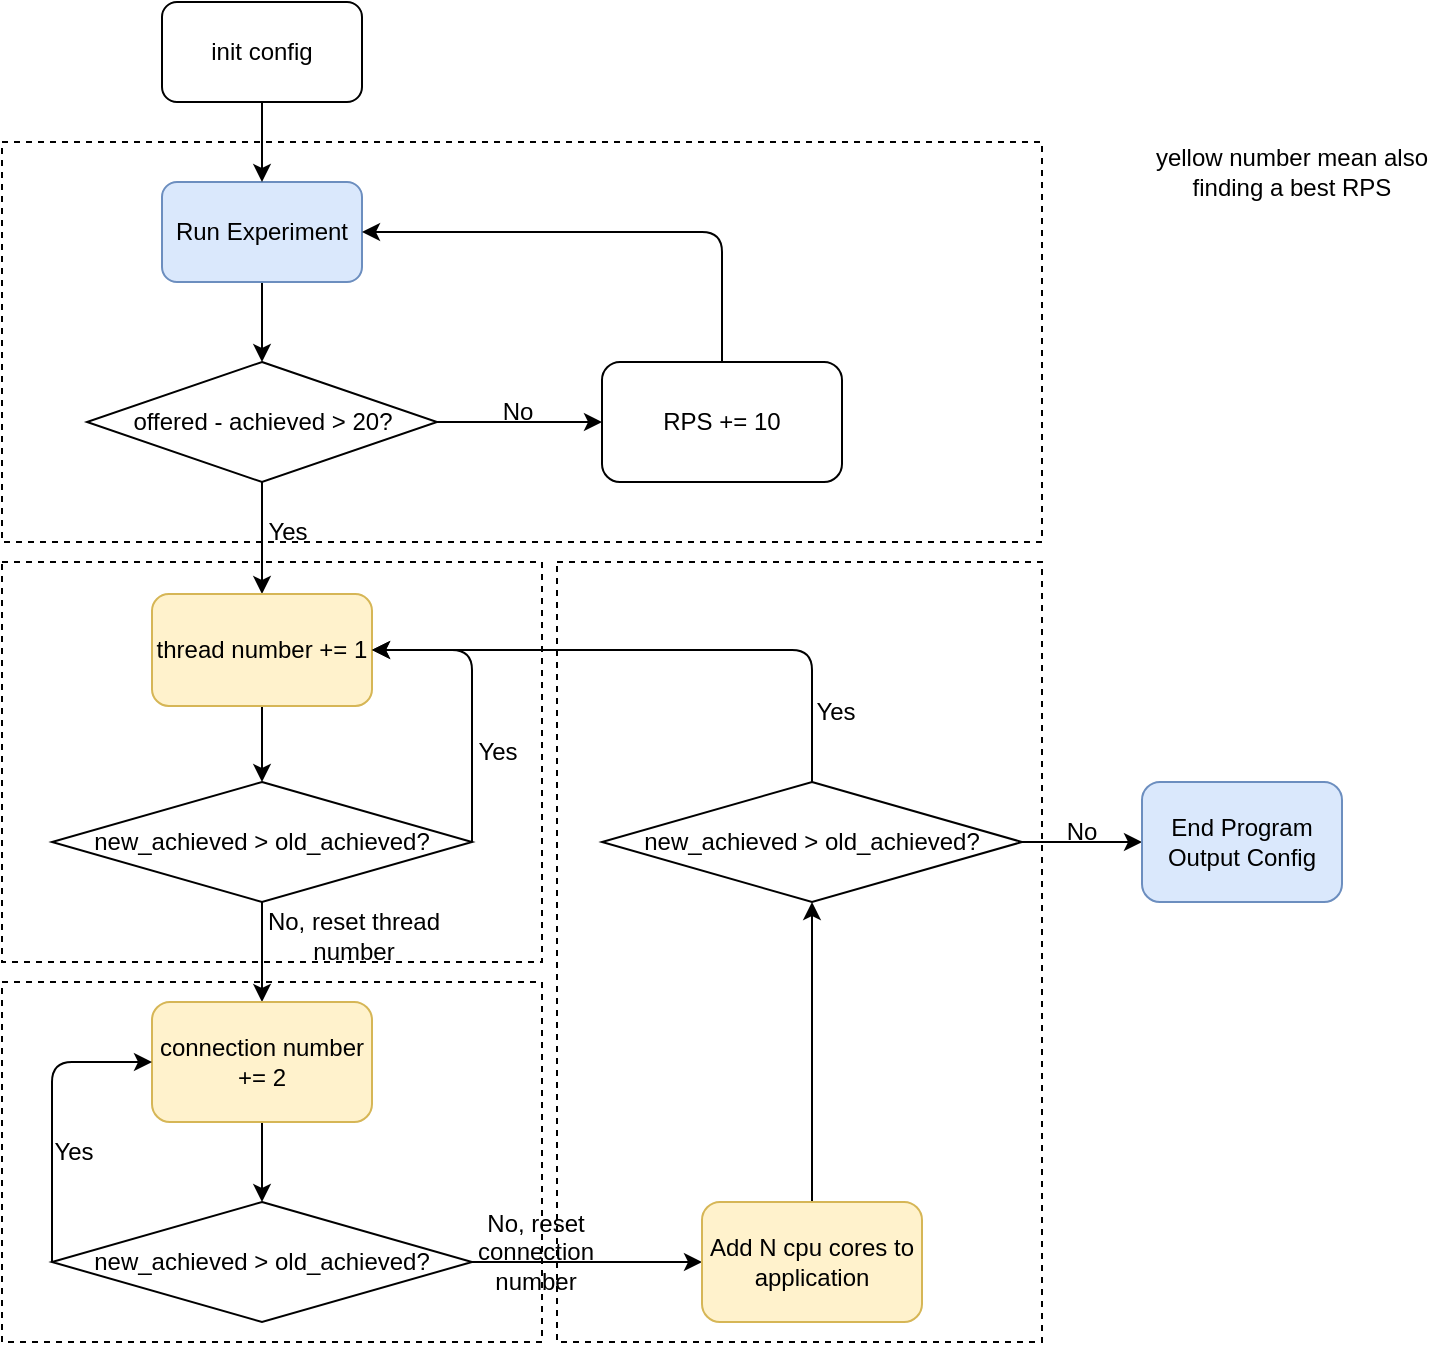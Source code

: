 <mxfile>
    <diagram id="N4gB3fZNtq2huqqPlKHA" name="Page-1">
        <mxGraphModel dx="1149" dy="604" grid="1" gridSize="10" guides="1" tooltips="1" connect="1" arrows="1" fold="1" page="1" pageScale="1" pageWidth="827" pageHeight="1169" math="0" shadow="0">
            <root>
                <mxCell id="0"/>
                <mxCell id="1" parent="0"/>
                <mxCell id="41" value="" style="rounded=0;whiteSpace=wrap;html=1;dashed=1;fillColor=none;" vertex="1" parent="1">
                    <mxGeometry x="347.5" y="450" width="242.5" height="390" as="geometry"/>
                </mxCell>
                <mxCell id="34" value="" style="rounded=0;whiteSpace=wrap;html=1;dashed=1;fillColor=none;" vertex="1" parent="1">
                    <mxGeometry x="70" y="660" width="270" height="180" as="geometry"/>
                </mxCell>
                <mxCell id="27" value="" style="rounded=0;whiteSpace=wrap;html=1;dashed=1;fillColor=none;" vertex="1" parent="1">
                    <mxGeometry x="70" y="450" width="270" height="200" as="geometry"/>
                </mxCell>
                <mxCell id="18" value="" style="rounded=0;whiteSpace=wrap;html=1;strokeColor=default;dashed=1;fillColor=none;" vertex="1" parent="1">
                    <mxGeometry x="70" y="240" width="520" height="200" as="geometry"/>
                </mxCell>
                <mxCell id="6" value="" style="edgeStyle=none;html=1;" edge="1" parent="1" source="2" target="5">
                    <mxGeometry relative="1" as="geometry"/>
                </mxCell>
                <mxCell id="2" value="Run Experiment" style="rounded=1;whiteSpace=wrap;html=1;fillColor=#dae8fc;strokeColor=#6c8ebf;" vertex="1" parent="1">
                    <mxGeometry x="150" y="260" width="100" height="50" as="geometry"/>
                </mxCell>
                <mxCell id="9" value="" style="edgeStyle=none;html=1;" edge="1" parent="1" source="5" target="8">
                    <mxGeometry relative="1" as="geometry"/>
                </mxCell>
                <mxCell id="13" value="" style="edgeStyle=none;html=1;" edge="1" parent="1" source="5" target="11">
                    <mxGeometry relative="1" as="geometry"/>
                </mxCell>
                <mxCell id="5" value="offered - achieved &amp;gt; 20?" style="rhombus;whiteSpace=wrap;html=1;" vertex="1" parent="1">
                    <mxGeometry x="112.5" y="350" width="175" height="60" as="geometry"/>
                </mxCell>
                <mxCell id="10" style="edgeStyle=none;html=1;entryX=1;entryY=0.5;entryDx=0;entryDy=0;exitX=0.5;exitY=0;exitDx=0;exitDy=0;" edge="1" parent="1" source="8" target="2">
                    <mxGeometry relative="1" as="geometry">
                        <Array as="points">
                            <mxPoint x="430" y="285"/>
                        </Array>
                    </mxGeometry>
                </mxCell>
                <mxCell id="8" value="RPS += 10" style="rounded=1;whiteSpace=wrap;html=1;" vertex="1" parent="1">
                    <mxGeometry x="370" y="350" width="120" height="60" as="geometry"/>
                </mxCell>
                <mxCell id="20" value="" style="edgeStyle=none;html=1;" edge="1" parent="1" source="11" target="19">
                    <mxGeometry relative="1" as="geometry"/>
                </mxCell>
                <mxCell id="11" value="thread number += 1" style="rounded=1;whiteSpace=wrap;html=1;fillColor=#fff2cc;strokeColor=#d6b656;" vertex="1" parent="1">
                    <mxGeometry x="145" y="466" width="110" height="56" as="geometry"/>
                </mxCell>
                <mxCell id="12" value="No" style="text;html=1;align=center;verticalAlign=middle;whiteSpace=wrap;rounded=0;" vertex="1" parent="1">
                    <mxGeometry x="298" y="360" width="60" height="30" as="geometry"/>
                </mxCell>
                <mxCell id="16" value="" style="edgeStyle=none;html=1;" edge="1" parent="1" source="15" target="2">
                    <mxGeometry relative="1" as="geometry"/>
                </mxCell>
                <mxCell id="15" value="init config" style="rounded=1;whiteSpace=wrap;html=1;" vertex="1" parent="1">
                    <mxGeometry x="150" y="170" width="100" height="50" as="geometry"/>
                </mxCell>
                <mxCell id="17" value="Yes" style="text;html=1;align=center;verticalAlign=middle;whiteSpace=wrap;rounded=0;" vertex="1" parent="1">
                    <mxGeometry x="183" y="420" width="60" height="30" as="geometry"/>
                </mxCell>
                <mxCell id="21" style="edgeStyle=none;html=1;entryX=1;entryY=0.5;entryDx=0;entryDy=0;exitX=1;exitY=0.5;exitDx=0;exitDy=0;" edge="1" parent="1" source="19" target="11">
                    <mxGeometry relative="1" as="geometry">
                        <Array as="points">
                            <mxPoint x="305" y="494"/>
                        </Array>
                    </mxGeometry>
                </mxCell>
                <mxCell id="25" value="" style="edgeStyle=none;html=1;" edge="1" parent="1" source="19" target="24">
                    <mxGeometry relative="1" as="geometry"/>
                </mxCell>
                <mxCell id="19" value="new_achieved &amp;gt; old_achieved?" style="rhombus;whiteSpace=wrap;html=1;" vertex="1" parent="1">
                    <mxGeometry x="95" y="560" width="210" height="60" as="geometry"/>
                </mxCell>
                <mxCell id="22" value="Yes" style="text;html=1;align=center;verticalAlign=middle;whiteSpace=wrap;rounded=0;" vertex="1" parent="1">
                    <mxGeometry x="287.5" y="530" width="60" height="30" as="geometry"/>
                </mxCell>
                <mxCell id="29" value="" style="edgeStyle=none;html=1;" edge="1" parent="1" source="24" target="28">
                    <mxGeometry relative="1" as="geometry"/>
                </mxCell>
                <mxCell id="24" value="connection number += 2" style="rounded=1;whiteSpace=wrap;html=1;fillColor=#fff2cc;strokeColor=#d6b656;" vertex="1" parent="1">
                    <mxGeometry x="145" y="670" width="110" height="60" as="geometry"/>
                </mxCell>
                <mxCell id="26" value="No, reset thread number" style="text;html=1;align=center;verticalAlign=middle;whiteSpace=wrap;rounded=0;" vertex="1" parent="1">
                    <mxGeometry x="201" y="622" width="90" height="30" as="geometry"/>
                </mxCell>
                <mxCell id="30" style="edgeStyle=none;html=1;exitX=0;exitY=0.5;exitDx=0;exitDy=0;entryX=0;entryY=0.5;entryDx=0;entryDy=0;" edge="1" parent="1" source="28" target="24">
                    <mxGeometry relative="1" as="geometry">
                        <mxPoint x="140" y="700" as="targetPoint"/>
                        <Array as="points">
                            <mxPoint x="95" y="700"/>
                        </Array>
                    </mxGeometry>
                </mxCell>
                <mxCell id="33" value="" style="edgeStyle=none;html=1;" edge="1" parent="1" source="28" target="32">
                    <mxGeometry relative="1" as="geometry"/>
                </mxCell>
                <mxCell id="28" value="new_achieved &amp;gt; old_achieved?" style="rhombus;whiteSpace=wrap;html=1;" vertex="1" parent="1">
                    <mxGeometry x="95" y="770" width="210" height="60" as="geometry"/>
                </mxCell>
                <mxCell id="31" value="Yes" style="text;html=1;align=center;verticalAlign=middle;whiteSpace=wrap;rounded=0;" vertex="1" parent="1">
                    <mxGeometry x="76" y="730" width="60" height="30" as="geometry"/>
                </mxCell>
                <mxCell id="36" value="" style="edgeStyle=none;html=1;entryX=0.5;entryY=1;entryDx=0;entryDy=0;" edge="1" parent="1" source="32" target="35">
                    <mxGeometry relative="1" as="geometry">
                        <mxPoint x="475" y="740" as="targetPoint"/>
                    </mxGeometry>
                </mxCell>
                <mxCell id="32" value="Add N cpu cores to application" style="rounded=1;whiteSpace=wrap;html=1;fillColor=#fff2cc;strokeColor=#d6b656;" vertex="1" parent="1">
                    <mxGeometry x="420" y="770" width="110" height="60" as="geometry"/>
                </mxCell>
                <mxCell id="37" style="edgeStyle=none;html=1;entryX=1;entryY=0.5;entryDx=0;entryDy=0;" edge="1" parent="1" source="35" target="11">
                    <mxGeometry relative="1" as="geometry">
                        <Array as="points">
                            <mxPoint x="475" y="494"/>
                        </Array>
                    </mxGeometry>
                </mxCell>
                <mxCell id="35" value="new_achieved &amp;gt; old_achieved?" style="rhombus;whiteSpace=wrap;html=1;" vertex="1" parent="1">
                    <mxGeometry x="370" y="560" width="210" height="60" as="geometry"/>
                </mxCell>
                <mxCell id="45" value="Yes" style="text;html=1;align=center;verticalAlign=middle;whiteSpace=wrap;rounded=0;" vertex="1" parent="1">
                    <mxGeometry x="457" y="510" width="60" height="30" as="geometry"/>
                </mxCell>
                <mxCell id="46" value="No, reset connection number" style="text;html=1;align=center;verticalAlign=middle;whiteSpace=wrap;rounded=0;" vertex="1" parent="1">
                    <mxGeometry x="294" y="780" width="86" height="30" as="geometry"/>
                </mxCell>
                <mxCell id="48" value="" style="endArrow=classic;html=1;exitX=1;exitY=0.5;exitDx=0;exitDy=0;entryX=0;entryY=0.5;entryDx=0;entryDy=0;" edge="1" parent="1" source="35" target="49">
                    <mxGeometry width="50" height="50" relative="1" as="geometry">
                        <mxPoint x="580" y="725" as="sourcePoint"/>
                        <mxPoint x="630" y="690" as="targetPoint"/>
                    </mxGeometry>
                </mxCell>
                <mxCell id="49" value="End Program&lt;div&gt;Output Config&lt;/div&gt;" style="rounded=1;whiteSpace=wrap;html=1;fillColor=#dae8fc;strokeColor=#6c8ebf;" vertex="1" parent="1">
                    <mxGeometry x="640" y="560" width="100" height="60" as="geometry"/>
                </mxCell>
                <mxCell id="51" value="No" style="text;html=1;align=center;verticalAlign=middle;whiteSpace=wrap;rounded=0;" vertex="1" parent="1">
                    <mxGeometry x="580" y="570" width="60" height="30" as="geometry"/>
                </mxCell>
                <mxCell id="53" value="yellow number mean also finding a best RPS" style="text;html=1;align=center;verticalAlign=middle;whiteSpace=wrap;rounded=0;" vertex="1" parent="1">
                    <mxGeometry x="640" y="240" width="150" height="30" as="geometry"/>
                </mxCell>
            </root>
        </mxGraphModel>
    </diagram>
</mxfile>